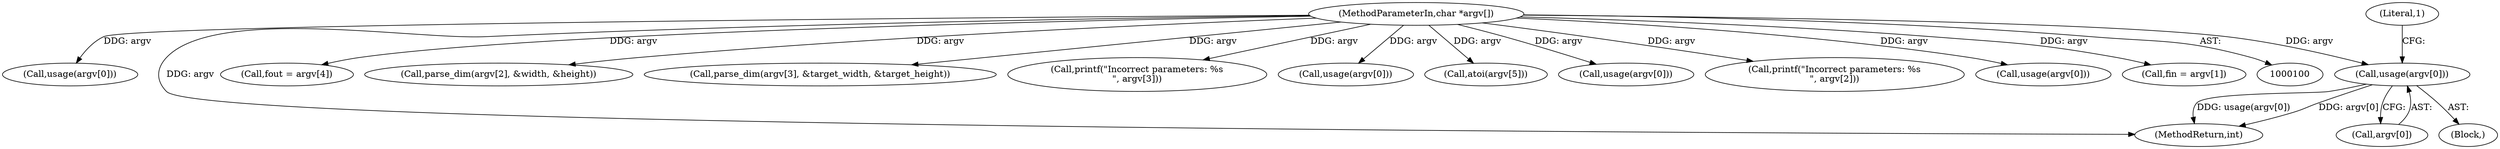 digraph "1_Android_5a9753fca56f0eeb9f61e342b2fccffc364f9426_4@del" {
"1000200" [label="(Call,usage(argv[0]))"];
"1000102" [label="(MethodParameterIn,char *argv[])"];
"1000127" [label="(Call,usage(argv[0]))"];
"1000200" [label="(Call,usage(argv[0]))"];
"1000381" [label="(MethodReturn,int)"];
"1000138" [label="(Call,fout = argv[4])"];
"1000145" [label="(Call,parse_dim(argv[2], &width, &height))"];
"1000167" [label="(Call,parse_dim(argv[3], &target_width, &target_height))"];
"1000205" [label="(Literal,1)"];
"1000201" [label="(Call,argv[0])"];
"1000102" [label="(MethodParameterIn,char *argv[])"];
"1000176" [label="(Call,printf(\"Incorrect parameters: %s\n\", argv[3]))"];
"1000159" [label="(Call,usage(argv[0]))"];
"1000231" [label="(Call,atoi(argv[5]))"];
"1000219" [label="(Call,usage(argv[0]))"];
"1000154" [label="(Call,printf(\"Incorrect parameters: %s\n\", argv[2]))"];
"1000181" [label="(Call,usage(argv[0]))"];
"1000133" [label="(Call,fin = argv[1])"];
"1000196" [label="(Block,)"];
"1000200" -> "1000196"  [label="AST: "];
"1000200" -> "1000201"  [label="CFG: "];
"1000201" -> "1000200"  [label="AST: "];
"1000205" -> "1000200"  [label="CFG: "];
"1000200" -> "1000381"  [label="DDG: argv[0]"];
"1000200" -> "1000381"  [label="DDG: usage(argv[0])"];
"1000102" -> "1000200"  [label="DDG: argv"];
"1000102" -> "1000100"  [label="AST: "];
"1000102" -> "1000381"  [label="DDG: argv"];
"1000102" -> "1000127"  [label="DDG: argv"];
"1000102" -> "1000133"  [label="DDG: argv"];
"1000102" -> "1000138"  [label="DDG: argv"];
"1000102" -> "1000145"  [label="DDG: argv"];
"1000102" -> "1000154"  [label="DDG: argv"];
"1000102" -> "1000159"  [label="DDG: argv"];
"1000102" -> "1000167"  [label="DDG: argv"];
"1000102" -> "1000176"  [label="DDG: argv"];
"1000102" -> "1000181"  [label="DDG: argv"];
"1000102" -> "1000219"  [label="DDG: argv"];
"1000102" -> "1000231"  [label="DDG: argv"];
}
